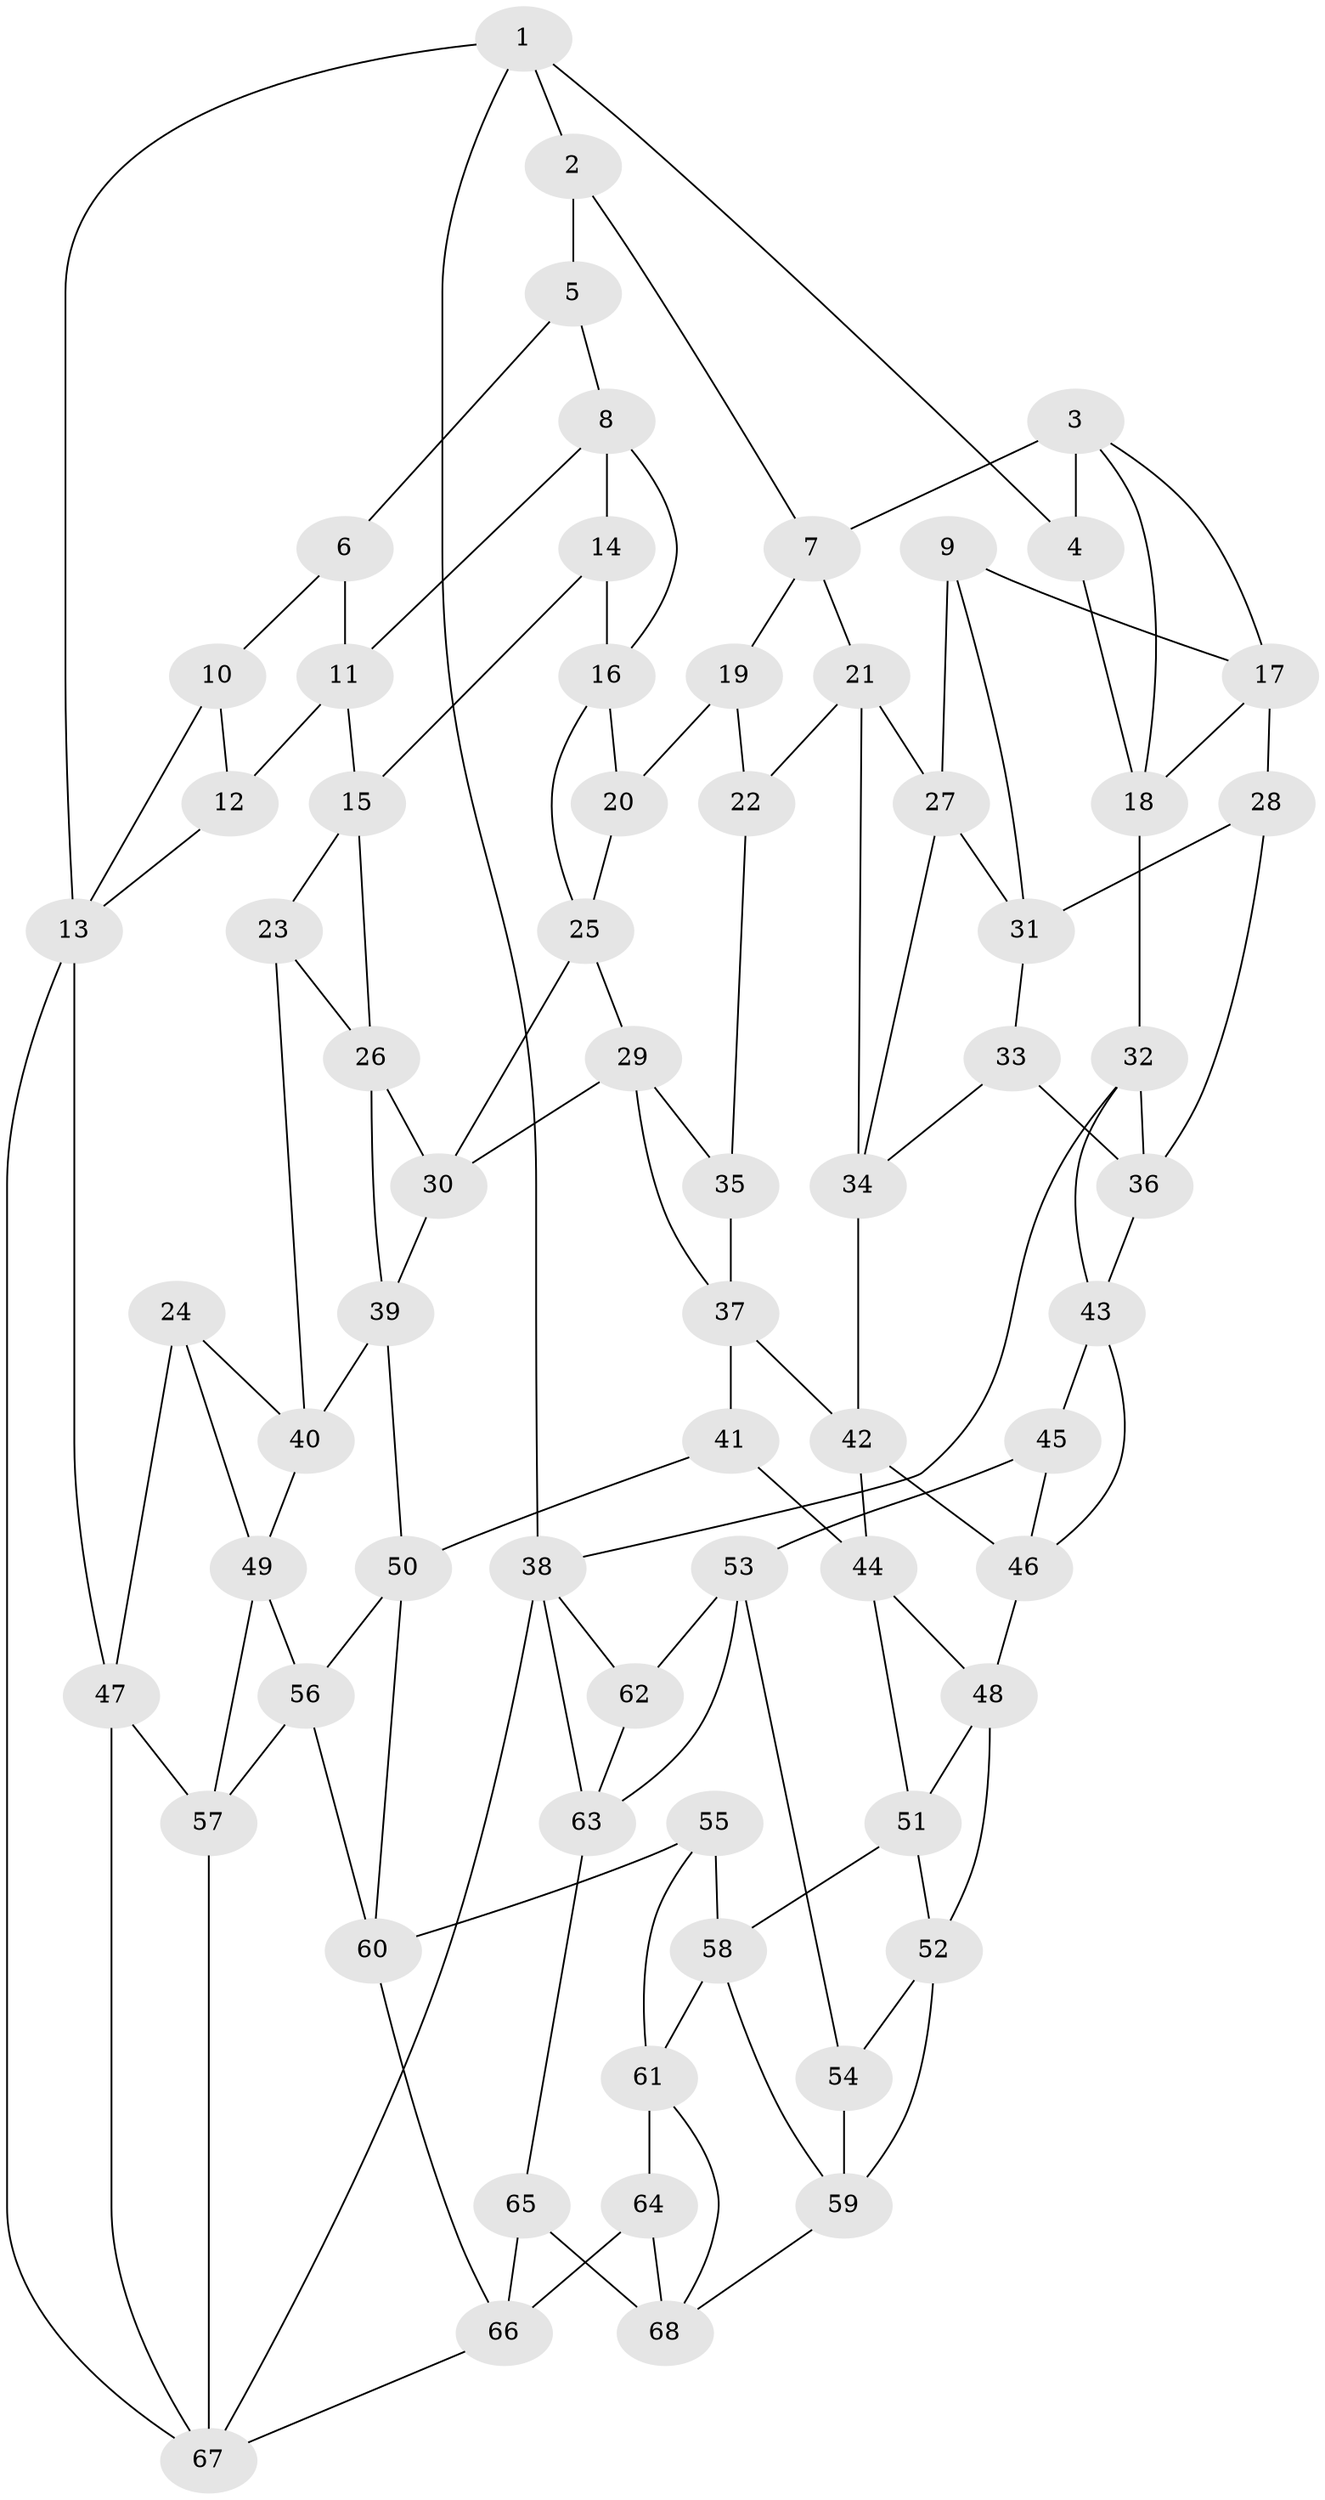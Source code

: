 // original degree distribution, {3: 0.022058823529411766, 4: 0.22794117647058823, 5: 0.5220588235294118, 6: 0.22794117647058823}
// Generated by graph-tools (version 1.1) at 2025/03/03/09/25 03:03:24]
// undirected, 68 vertices, 126 edges
graph export_dot {
graph [start="1"]
  node [color=gray90,style=filled];
  1;
  2;
  3;
  4;
  5;
  6;
  7;
  8;
  9;
  10;
  11;
  12;
  13;
  14;
  15;
  16;
  17;
  18;
  19;
  20;
  21;
  22;
  23;
  24;
  25;
  26;
  27;
  28;
  29;
  30;
  31;
  32;
  33;
  34;
  35;
  36;
  37;
  38;
  39;
  40;
  41;
  42;
  43;
  44;
  45;
  46;
  47;
  48;
  49;
  50;
  51;
  52;
  53;
  54;
  55;
  56;
  57;
  58;
  59;
  60;
  61;
  62;
  63;
  64;
  65;
  66;
  67;
  68;
  1 -- 2 [weight=1.0];
  1 -- 4 [weight=1.0];
  1 -- 13 [weight=1.0];
  1 -- 38 [weight=1.0];
  2 -- 5 [weight=1.0];
  2 -- 7 [weight=1.0];
  3 -- 4 [weight=2.0];
  3 -- 7 [weight=1.0];
  3 -- 17 [weight=1.0];
  3 -- 18 [weight=1.0];
  4 -- 18 [weight=1.0];
  5 -- 6 [weight=1.0];
  5 -- 8 [weight=1.0];
  6 -- 10 [weight=1.0];
  6 -- 11 [weight=1.0];
  7 -- 19 [weight=1.0];
  7 -- 21 [weight=1.0];
  8 -- 11 [weight=1.0];
  8 -- 14 [weight=1.0];
  8 -- 16 [weight=1.0];
  9 -- 17 [weight=1.0];
  9 -- 27 [weight=1.0];
  9 -- 31 [weight=1.0];
  10 -- 12 [weight=1.0];
  10 -- 13 [weight=1.0];
  11 -- 12 [weight=1.0];
  11 -- 15 [weight=1.0];
  12 -- 13 [weight=1.0];
  13 -- 47 [weight=1.0];
  13 -- 67 [weight=1.0];
  14 -- 15 [weight=1.0];
  14 -- 16 [weight=1.0];
  15 -- 23 [weight=1.0];
  15 -- 26 [weight=1.0];
  16 -- 20 [weight=1.0];
  16 -- 25 [weight=1.0];
  17 -- 18 [weight=1.0];
  17 -- 28 [weight=1.0];
  18 -- 32 [weight=1.0];
  19 -- 20 [weight=2.0];
  19 -- 22 [weight=1.0];
  20 -- 25 [weight=1.0];
  21 -- 22 [weight=1.0];
  21 -- 27 [weight=1.0];
  21 -- 34 [weight=1.0];
  22 -- 35 [weight=1.0];
  23 -- 26 [weight=1.0];
  23 -- 40 [weight=1.0];
  24 -- 40 [weight=1.0];
  24 -- 47 [weight=1.0];
  24 -- 49 [weight=1.0];
  25 -- 29 [weight=1.0];
  25 -- 30 [weight=1.0];
  26 -- 30 [weight=1.0];
  26 -- 39 [weight=1.0];
  27 -- 31 [weight=1.0];
  27 -- 34 [weight=1.0];
  28 -- 31 [weight=1.0];
  28 -- 36 [weight=1.0];
  29 -- 30 [weight=1.0];
  29 -- 35 [weight=1.0];
  29 -- 37 [weight=1.0];
  30 -- 39 [weight=1.0];
  31 -- 33 [weight=1.0];
  32 -- 36 [weight=1.0];
  32 -- 38 [weight=1.0];
  32 -- 43 [weight=1.0];
  33 -- 34 [weight=1.0];
  33 -- 36 [weight=1.0];
  34 -- 42 [weight=1.0];
  35 -- 37 [weight=2.0];
  36 -- 43 [weight=1.0];
  37 -- 41 [weight=1.0];
  37 -- 42 [weight=1.0];
  38 -- 62 [weight=1.0];
  38 -- 63 [weight=1.0];
  38 -- 67 [weight=1.0];
  39 -- 40 [weight=1.0];
  39 -- 50 [weight=1.0];
  40 -- 49 [weight=1.0];
  41 -- 44 [weight=1.0];
  41 -- 50 [weight=1.0];
  42 -- 44 [weight=1.0];
  42 -- 46 [weight=1.0];
  43 -- 45 [weight=1.0];
  43 -- 46 [weight=1.0];
  44 -- 48 [weight=1.0];
  44 -- 51 [weight=1.0];
  45 -- 46 [weight=1.0];
  45 -- 53 [weight=1.0];
  46 -- 48 [weight=1.0];
  47 -- 57 [weight=1.0];
  47 -- 67 [weight=1.0];
  48 -- 51 [weight=1.0];
  48 -- 52 [weight=1.0];
  49 -- 56 [weight=1.0];
  49 -- 57 [weight=1.0];
  50 -- 56 [weight=1.0];
  50 -- 60 [weight=1.0];
  51 -- 52 [weight=1.0];
  51 -- 58 [weight=1.0];
  52 -- 54 [weight=1.0];
  52 -- 59 [weight=1.0];
  53 -- 54 [weight=1.0];
  53 -- 62 [weight=1.0];
  53 -- 63 [weight=1.0];
  54 -- 59 [weight=1.0];
  55 -- 58 [weight=1.0];
  55 -- 60 [weight=1.0];
  55 -- 61 [weight=1.0];
  56 -- 57 [weight=1.0];
  56 -- 60 [weight=1.0];
  57 -- 67 [weight=1.0];
  58 -- 59 [weight=1.0];
  58 -- 61 [weight=1.0];
  59 -- 68 [weight=1.0];
  60 -- 66 [weight=1.0];
  61 -- 64 [weight=1.0];
  61 -- 68 [weight=1.0];
  62 -- 63 [weight=2.0];
  63 -- 65 [weight=1.0];
  64 -- 66 [weight=1.0];
  64 -- 68 [weight=1.0];
  65 -- 66 [weight=1.0];
  65 -- 68 [weight=1.0];
  66 -- 67 [weight=1.0];
}
